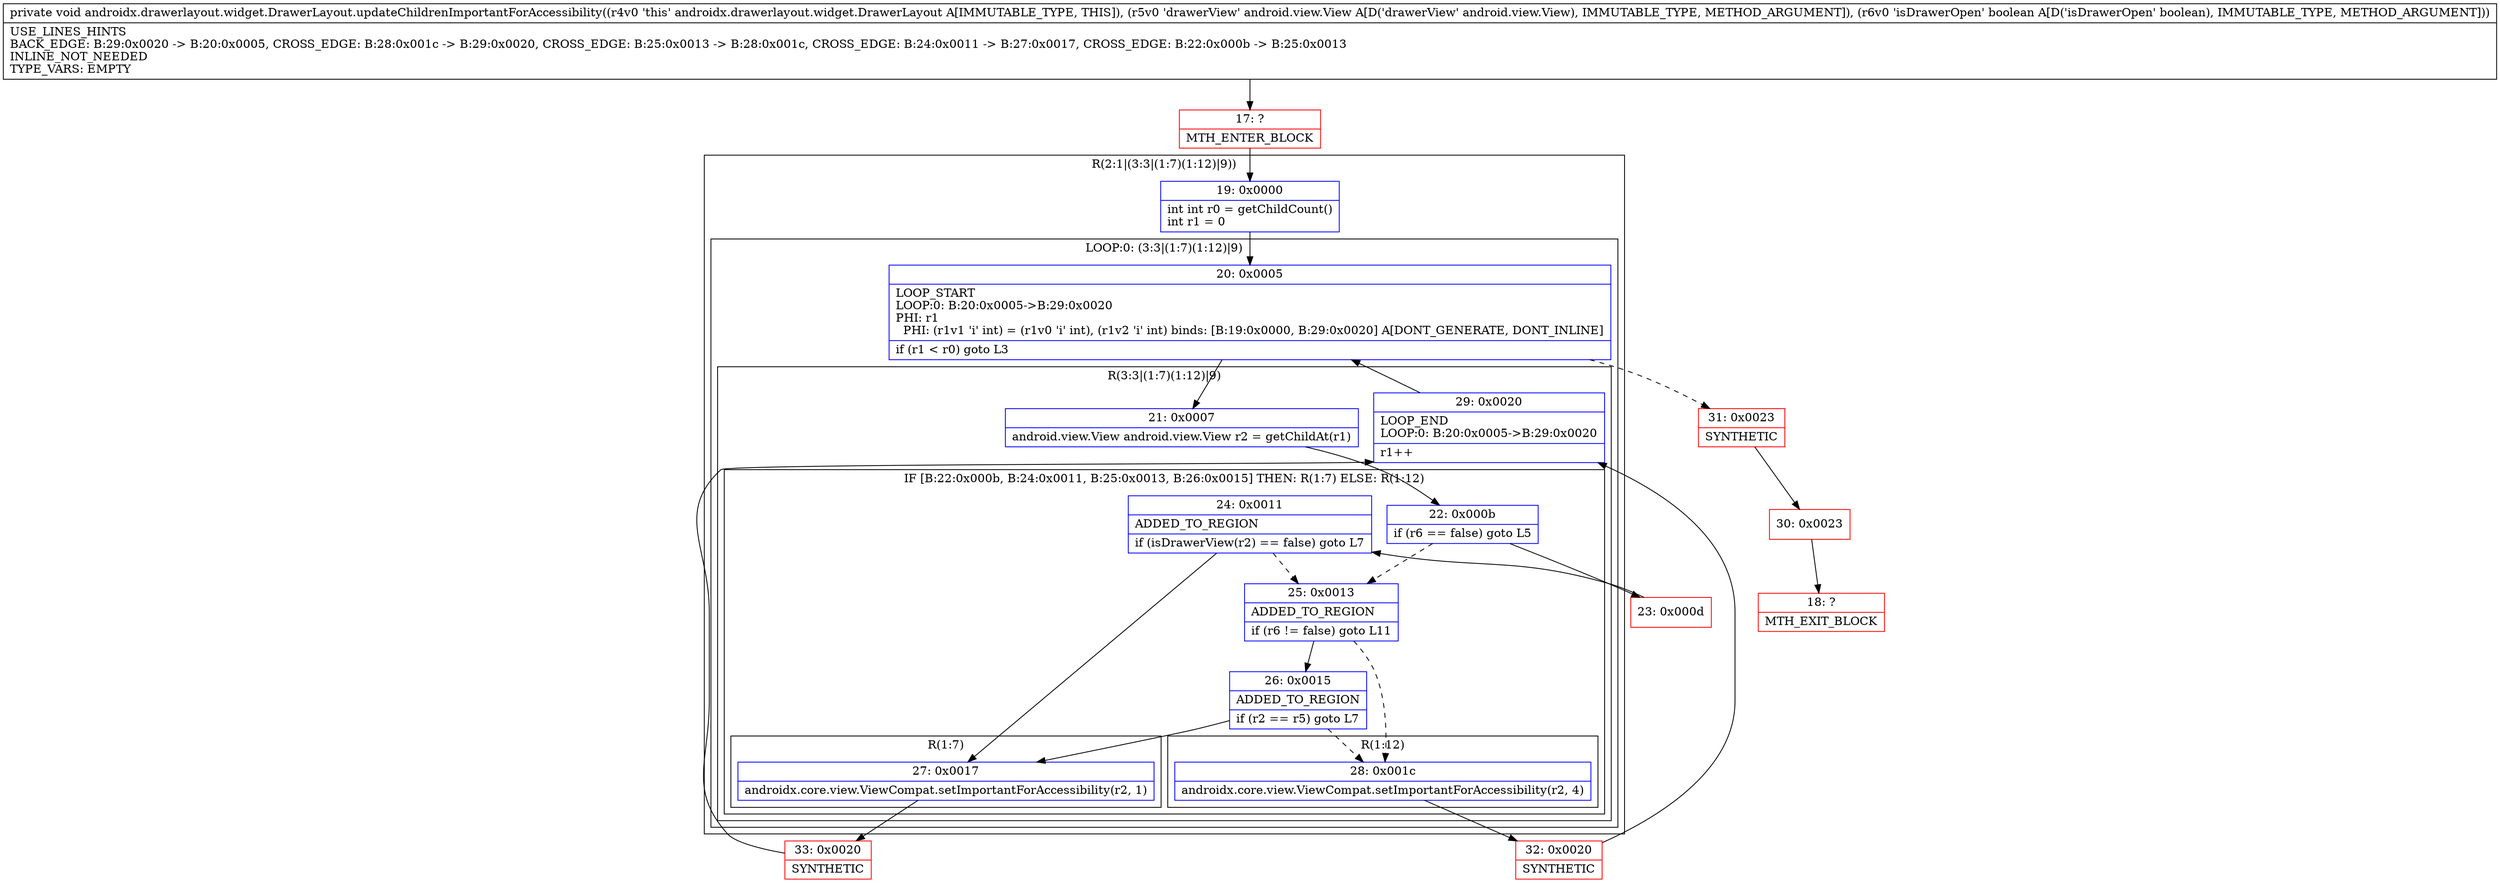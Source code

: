 digraph "CFG forandroidx.drawerlayout.widget.DrawerLayout.updateChildrenImportantForAccessibility(Landroid\/view\/View;Z)V" {
subgraph cluster_Region_1492144819 {
label = "R(2:1|(3:3|(1:7)(1:12)|9))";
node [shape=record,color=blue];
Node_19 [shape=record,label="{19\:\ 0x0000|int int r0 = getChildCount()\lint r1 = 0\l}"];
subgraph cluster_LoopRegion_98704947 {
label = "LOOP:0: (3:3|(1:7)(1:12)|9)";
node [shape=record,color=blue];
Node_20 [shape=record,label="{20\:\ 0x0005|LOOP_START\lLOOP:0: B:20:0x0005\-\>B:29:0x0020\lPHI: r1 \l  PHI: (r1v1 'i' int) = (r1v0 'i' int), (r1v2 'i' int) binds: [B:19:0x0000, B:29:0x0020] A[DONT_GENERATE, DONT_INLINE]\l|if (r1 \< r0) goto L3\l}"];
subgraph cluster_Region_574492202 {
label = "R(3:3|(1:7)(1:12)|9)";
node [shape=record,color=blue];
Node_21 [shape=record,label="{21\:\ 0x0007|android.view.View android.view.View r2 = getChildAt(r1)\l}"];
subgraph cluster_IfRegion_422346694 {
label = "IF [B:22:0x000b, B:24:0x0011, B:25:0x0013, B:26:0x0015] THEN: R(1:7) ELSE: R(1:12)";
node [shape=record,color=blue];
Node_22 [shape=record,label="{22\:\ 0x000b|if (r6 == false) goto L5\l}"];
Node_24 [shape=record,label="{24\:\ 0x0011|ADDED_TO_REGION\l|if (isDrawerView(r2) == false) goto L7\l}"];
Node_25 [shape=record,label="{25\:\ 0x0013|ADDED_TO_REGION\l|if (r6 != false) goto L11\l}"];
Node_26 [shape=record,label="{26\:\ 0x0015|ADDED_TO_REGION\l|if (r2 == r5) goto L7\l}"];
subgraph cluster_Region_1133761434 {
label = "R(1:7)";
node [shape=record,color=blue];
Node_27 [shape=record,label="{27\:\ 0x0017|androidx.core.view.ViewCompat.setImportantForAccessibility(r2, 1)\l}"];
}
subgraph cluster_Region_1452629597 {
label = "R(1:12)";
node [shape=record,color=blue];
Node_28 [shape=record,label="{28\:\ 0x001c|androidx.core.view.ViewCompat.setImportantForAccessibility(r2, 4)\l}"];
}
}
Node_29 [shape=record,label="{29\:\ 0x0020|LOOP_END\lLOOP:0: B:20:0x0005\-\>B:29:0x0020\l|r1++\l}"];
}
}
}
Node_17 [shape=record,color=red,label="{17\:\ ?|MTH_ENTER_BLOCK\l}"];
Node_23 [shape=record,color=red,label="{23\:\ 0x000d}"];
Node_33 [shape=record,color=red,label="{33\:\ 0x0020|SYNTHETIC\l}"];
Node_32 [shape=record,color=red,label="{32\:\ 0x0020|SYNTHETIC\l}"];
Node_31 [shape=record,color=red,label="{31\:\ 0x0023|SYNTHETIC\l}"];
Node_30 [shape=record,color=red,label="{30\:\ 0x0023}"];
Node_18 [shape=record,color=red,label="{18\:\ ?|MTH_EXIT_BLOCK\l}"];
MethodNode[shape=record,label="{private void androidx.drawerlayout.widget.DrawerLayout.updateChildrenImportantForAccessibility((r4v0 'this' androidx.drawerlayout.widget.DrawerLayout A[IMMUTABLE_TYPE, THIS]), (r5v0 'drawerView' android.view.View A[D('drawerView' android.view.View), IMMUTABLE_TYPE, METHOD_ARGUMENT]), (r6v0 'isDrawerOpen' boolean A[D('isDrawerOpen' boolean), IMMUTABLE_TYPE, METHOD_ARGUMENT]))  | USE_LINES_HINTS\lBACK_EDGE: B:29:0x0020 \-\> B:20:0x0005, CROSS_EDGE: B:28:0x001c \-\> B:29:0x0020, CROSS_EDGE: B:25:0x0013 \-\> B:28:0x001c, CROSS_EDGE: B:24:0x0011 \-\> B:27:0x0017, CROSS_EDGE: B:22:0x000b \-\> B:25:0x0013\lINLINE_NOT_NEEDED\lTYPE_VARS: EMPTY\l}"];
MethodNode -> Node_17;Node_19 -> Node_20;
Node_20 -> Node_21;
Node_20 -> Node_31[style=dashed];
Node_21 -> Node_22;
Node_22 -> Node_23;
Node_22 -> Node_25[style=dashed];
Node_24 -> Node_25[style=dashed];
Node_24 -> Node_27;
Node_25 -> Node_26;
Node_25 -> Node_28[style=dashed];
Node_26 -> Node_27;
Node_26 -> Node_28[style=dashed];
Node_27 -> Node_33;
Node_28 -> Node_32;
Node_29 -> Node_20;
Node_17 -> Node_19;
Node_23 -> Node_24;
Node_33 -> Node_29;
Node_32 -> Node_29;
Node_31 -> Node_30;
Node_30 -> Node_18;
}

